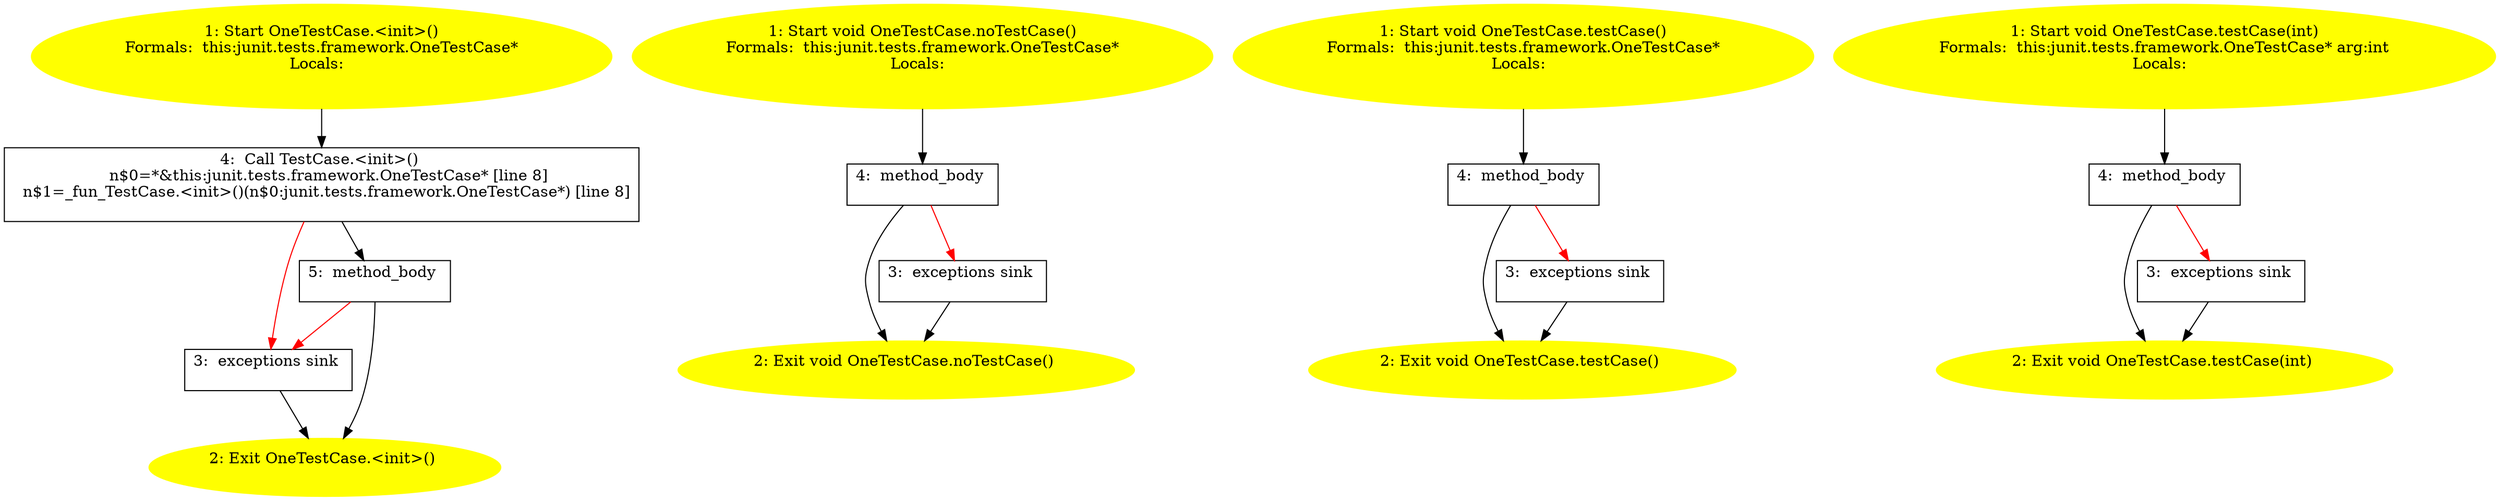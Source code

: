 /* @generated */
digraph cfg {
"junit.tests.framework.OneTestCase.<init>().27790f7918d480627f60e723ff957087_1" [label="1: Start OneTestCase.<init>()\nFormals:  this:junit.tests.framework.OneTestCase*\nLocals:  \n  " color=yellow style=filled]
	

	 "junit.tests.framework.OneTestCase.<init>().27790f7918d480627f60e723ff957087_1" -> "junit.tests.framework.OneTestCase.<init>().27790f7918d480627f60e723ff957087_4" ;
"junit.tests.framework.OneTestCase.<init>().27790f7918d480627f60e723ff957087_2" [label="2: Exit OneTestCase.<init>() \n  " color=yellow style=filled]
	

"junit.tests.framework.OneTestCase.<init>().27790f7918d480627f60e723ff957087_3" [label="3:  exceptions sink \n  " shape="box"]
	

	 "junit.tests.framework.OneTestCase.<init>().27790f7918d480627f60e723ff957087_3" -> "junit.tests.framework.OneTestCase.<init>().27790f7918d480627f60e723ff957087_2" ;
"junit.tests.framework.OneTestCase.<init>().27790f7918d480627f60e723ff957087_4" [label="4:  Call TestCase.<init>() \n   n$0=*&this:junit.tests.framework.OneTestCase* [line 8]\n  n$1=_fun_TestCase.<init>()(n$0:junit.tests.framework.OneTestCase*) [line 8]\n " shape="box"]
	

	 "junit.tests.framework.OneTestCase.<init>().27790f7918d480627f60e723ff957087_4" -> "junit.tests.framework.OneTestCase.<init>().27790f7918d480627f60e723ff957087_5" ;
	 "junit.tests.framework.OneTestCase.<init>().27790f7918d480627f60e723ff957087_4" -> "junit.tests.framework.OneTestCase.<init>().27790f7918d480627f60e723ff957087_3" [color="red" ];
"junit.tests.framework.OneTestCase.<init>().27790f7918d480627f60e723ff957087_5" [label="5:  method_body \n  " shape="box"]
	

	 "junit.tests.framework.OneTestCase.<init>().27790f7918d480627f60e723ff957087_5" -> "junit.tests.framework.OneTestCase.<init>().27790f7918d480627f60e723ff957087_2" ;
	 "junit.tests.framework.OneTestCase.<init>().27790f7918d480627f60e723ff957087_5" -> "junit.tests.framework.OneTestCase.<init>().27790f7918d480627f60e723ff957087_3" [color="red" ];
"junit.tests.framework.OneTestCase.noTestCase():void.41d3495d3f922f5262b10e004f5bb43f_1" [label="1: Start void OneTestCase.noTestCase()\nFormals:  this:junit.tests.framework.OneTestCase*\nLocals:  \n  " color=yellow style=filled]
	

	 "junit.tests.framework.OneTestCase.noTestCase():void.41d3495d3f922f5262b10e004f5bb43f_1" -> "junit.tests.framework.OneTestCase.noTestCase():void.41d3495d3f922f5262b10e004f5bb43f_4" ;
"junit.tests.framework.OneTestCase.noTestCase():void.41d3495d3f922f5262b10e004f5bb43f_2" [label="2: Exit void OneTestCase.noTestCase() \n  " color=yellow style=filled]
	

"junit.tests.framework.OneTestCase.noTestCase():void.41d3495d3f922f5262b10e004f5bb43f_3" [label="3:  exceptions sink \n  " shape="box"]
	

	 "junit.tests.framework.OneTestCase.noTestCase():void.41d3495d3f922f5262b10e004f5bb43f_3" -> "junit.tests.framework.OneTestCase.noTestCase():void.41d3495d3f922f5262b10e004f5bb43f_2" ;
"junit.tests.framework.OneTestCase.noTestCase():void.41d3495d3f922f5262b10e004f5bb43f_4" [label="4:  method_body \n  " shape="box"]
	

	 "junit.tests.framework.OneTestCase.noTestCase():void.41d3495d3f922f5262b10e004f5bb43f_4" -> "junit.tests.framework.OneTestCase.noTestCase():void.41d3495d3f922f5262b10e004f5bb43f_2" ;
	 "junit.tests.framework.OneTestCase.noTestCase():void.41d3495d3f922f5262b10e004f5bb43f_4" -> "junit.tests.framework.OneTestCase.noTestCase():void.41d3495d3f922f5262b10e004f5bb43f_3" [color="red" ];
"junit.tests.framework.OneTestCase.testCase():void.7e2df2096344923608c71c784f72567c_1" [label="1: Start void OneTestCase.testCase()\nFormals:  this:junit.tests.framework.OneTestCase*\nLocals:  \n  " color=yellow style=filled]
	

	 "junit.tests.framework.OneTestCase.testCase():void.7e2df2096344923608c71c784f72567c_1" -> "junit.tests.framework.OneTestCase.testCase():void.7e2df2096344923608c71c784f72567c_4" ;
"junit.tests.framework.OneTestCase.testCase():void.7e2df2096344923608c71c784f72567c_2" [label="2: Exit void OneTestCase.testCase() \n  " color=yellow style=filled]
	

"junit.tests.framework.OneTestCase.testCase():void.7e2df2096344923608c71c784f72567c_3" [label="3:  exceptions sink \n  " shape="box"]
	

	 "junit.tests.framework.OneTestCase.testCase():void.7e2df2096344923608c71c784f72567c_3" -> "junit.tests.framework.OneTestCase.testCase():void.7e2df2096344923608c71c784f72567c_2" ;
"junit.tests.framework.OneTestCase.testCase():void.7e2df2096344923608c71c784f72567c_4" [label="4:  method_body \n  " shape="box"]
	

	 "junit.tests.framework.OneTestCase.testCase():void.7e2df2096344923608c71c784f72567c_4" -> "junit.tests.framework.OneTestCase.testCase():void.7e2df2096344923608c71c784f72567c_2" ;
	 "junit.tests.framework.OneTestCase.testCase():void.7e2df2096344923608c71c784f72567c_4" -> "junit.tests.framework.OneTestCase.testCase():void.7e2df2096344923608c71c784f72567c_3" [color="red" ];
"junit.tests.framework.OneTestCase.testCase(int):void.8b05f6e7ea600a0e764a26dd226355d6_1" [label="1: Start void OneTestCase.testCase(int)\nFormals:  this:junit.tests.framework.OneTestCase* arg:int\nLocals:  \n  " color=yellow style=filled]
	

	 "junit.tests.framework.OneTestCase.testCase(int):void.8b05f6e7ea600a0e764a26dd226355d6_1" -> "junit.tests.framework.OneTestCase.testCase(int):void.8b05f6e7ea600a0e764a26dd226355d6_4" ;
"junit.tests.framework.OneTestCase.testCase(int):void.8b05f6e7ea600a0e764a26dd226355d6_2" [label="2: Exit void OneTestCase.testCase(int) \n  " color=yellow style=filled]
	

"junit.tests.framework.OneTestCase.testCase(int):void.8b05f6e7ea600a0e764a26dd226355d6_3" [label="3:  exceptions sink \n  " shape="box"]
	

	 "junit.tests.framework.OneTestCase.testCase(int):void.8b05f6e7ea600a0e764a26dd226355d6_3" -> "junit.tests.framework.OneTestCase.testCase(int):void.8b05f6e7ea600a0e764a26dd226355d6_2" ;
"junit.tests.framework.OneTestCase.testCase(int):void.8b05f6e7ea600a0e764a26dd226355d6_4" [label="4:  method_body \n  " shape="box"]
	

	 "junit.tests.framework.OneTestCase.testCase(int):void.8b05f6e7ea600a0e764a26dd226355d6_4" -> "junit.tests.framework.OneTestCase.testCase(int):void.8b05f6e7ea600a0e764a26dd226355d6_2" ;
	 "junit.tests.framework.OneTestCase.testCase(int):void.8b05f6e7ea600a0e764a26dd226355d6_4" -> "junit.tests.framework.OneTestCase.testCase(int):void.8b05f6e7ea600a0e764a26dd226355d6_3" [color="red" ];
}
